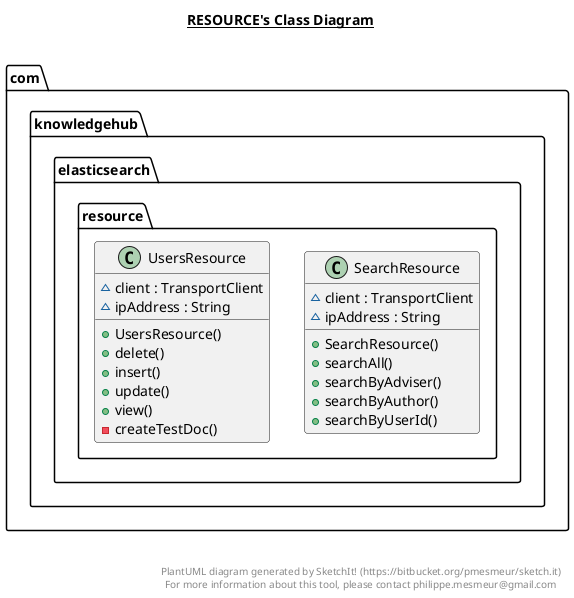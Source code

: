 @startuml

title __RESOURCE's Class Diagram__\n

  namespace com.knowledgehub.elasticsearch {
    namespace resource {
      class com.knowledgehub.elasticsearch.resource.SearchResource {
          ~ client : TransportClient
          ~ ipAddress : String
          + SearchResource()
          + searchAll()
          + searchByAdviser()
          + searchByAuthor()
          + searchByUserId()
      }
    }
  }
  

  namespace com.knowledgehub.elasticsearch {
    namespace resource {
      class com.knowledgehub.elasticsearch.resource.UsersResource {
          ~ client : TransportClient
          ~ ipAddress : String
          + UsersResource()
          + delete()
          + insert()
          + update()
          + view()
          - createTestDoc()
      }
    }
  }
  



right footer


PlantUML diagram generated by SketchIt! (https://bitbucket.org/pmesmeur/sketch.it)
For more information about this tool, please contact philippe.mesmeur@gmail.com
endfooter

@enduml
